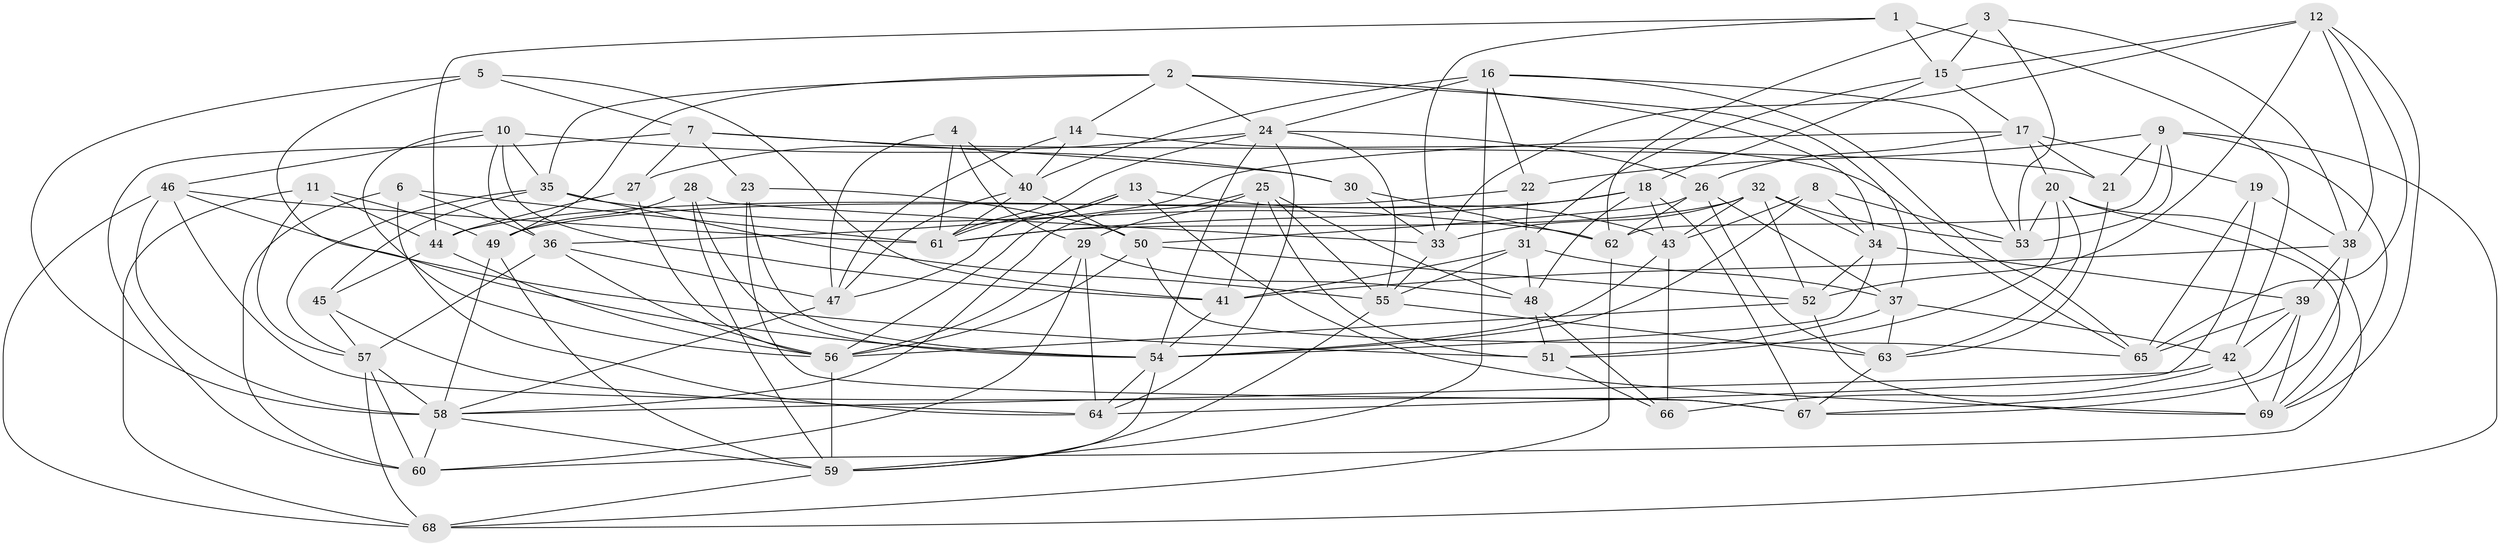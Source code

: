 // original degree distribution, {4: 1.0}
// Generated by graph-tools (version 1.1) at 2025/50/03/09/25 03:50:52]
// undirected, 69 vertices, 199 edges
graph export_dot {
graph [start="1"]
  node [color=gray90,style=filled];
  1;
  2;
  3;
  4;
  5;
  6;
  7;
  8;
  9;
  10;
  11;
  12;
  13;
  14;
  15;
  16;
  17;
  18;
  19;
  20;
  21;
  22;
  23;
  24;
  25;
  26;
  27;
  28;
  29;
  30;
  31;
  32;
  33;
  34;
  35;
  36;
  37;
  38;
  39;
  40;
  41;
  42;
  43;
  44;
  45;
  46;
  47;
  48;
  49;
  50;
  51;
  52;
  53;
  54;
  55;
  56;
  57;
  58;
  59;
  60;
  61;
  62;
  63;
  64;
  65;
  66;
  67;
  68;
  69;
  1 -- 15 [weight=1.0];
  1 -- 33 [weight=1.0];
  1 -- 42 [weight=1.0];
  1 -- 44 [weight=1.0];
  2 -- 14 [weight=1.0];
  2 -- 24 [weight=1.0];
  2 -- 34 [weight=1.0];
  2 -- 35 [weight=1.0];
  2 -- 37 [weight=1.0];
  2 -- 49 [weight=1.0];
  3 -- 15 [weight=1.0];
  3 -- 38 [weight=1.0];
  3 -- 53 [weight=1.0];
  3 -- 62 [weight=1.0];
  4 -- 29 [weight=1.0];
  4 -- 40 [weight=1.0];
  4 -- 47 [weight=1.0];
  4 -- 61 [weight=1.0];
  5 -- 7 [weight=1.0];
  5 -- 41 [weight=1.0];
  5 -- 54 [weight=1.0];
  5 -- 58 [weight=1.0];
  6 -- 36 [weight=1.0];
  6 -- 60 [weight=1.0];
  6 -- 61 [weight=1.0];
  6 -- 64 [weight=1.0];
  7 -- 21 [weight=1.0];
  7 -- 23 [weight=1.0];
  7 -- 27 [weight=1.0];
  7 -- 30 [weight=1.0];
  7 -- 60 [weight=1.0];
  8 -- 34 [weight=1.0];
  8 -- 43 [weight=1.0];
  8 -- 53 [weight=1.0];
  8 -- 54 [weight=1.0];
  9 -- 21 [weight=1.0];
  9 -- 22 [weight=1.0];
  9 -- 53 [weight=1.0];
  9 -- 62 [weight=1.0];
  9 -- 68 [weight=1.0];
  9 -- 69 [weight=1.0];
  10 -- 30 [weight=1.0];
  10 -- 35 [weight=1.0];
  10 -- 36 [weight=1.0];
  10 -- 41 [weight=1.0];
  10 -- 46 [weight=1.0];
  10 -- 56 [weight=1.0];
  11 -- 44 [weight=1.0];
  11 -- 49 [weight=1.0];
  11 -- 57 [weight=1.0];
  11 -- 68 [weight=1.0];
  12 -- 15 [weight=1.0];
  12 -- 33 [weight=1.0];
  12 -- 38 [weight=1.0];
  12 -- 52 [weight=1.0];
  12 -- 65 [weight=1.0];
  12 -- 69 [weight=1.0];
  13 -- 43 [weight=1.0];
  13 -- 47 [weight=1.0];
  13 -- 56 [weight=1.0];
  13 -- 61 [weight=1.0];
  13 -- 69 [weight=2.0];
  14 -- 40 [weight=1.0];
  14 -- 47 [weight=1.0];
  14 -- 65 [weight=1.0];
  15 -- 17 [weight=1.0];
  15 -- 18 [weight=1.0];
  15 -- 31 [weight=1.0];
  16 -- 22 [weight=1.0];
  16 -- 24 [weight=1.0];
  16 -- 40 [weight=1.0];
  16 -- 53 [weight=1.0];
  16 -- 59 [weight=1.0];
  16 -- 65 [weight=1.0];
  17 -- 19 [weight=1.0];
  17 -- 20 [weight=1.0];
  17 -- 21 [weight=1.0];
  17 -- 26 [weight=1.0];
  17 -- 36 [weight=1.0];
  18 -- 43 [weight=1.0];
  18 -- 44 [weight=1.0];
  18 -- 48 [weight=1.0];
  18 -- 61 [weight=1.0];
  18 -- 67 [weight=1.0];
  19 -- 38 [weight=1.0];
  19 -- 64 [weight=1.0];
  19 -- 65 [weight=1.0];
  20 -- 51 [weight=1.0];
  20 -- 53 [weight=1.0];
  20 -- 60 [weight=1.0];
  20 -- 63 [weight=1.0];
  20 -- 69 [weight=1.0];
  21 -- 63 [weight=1.0];
  22 -- 31 [weight=1.0];
  22 -- 49 [weight=1.0];
  23 -- 50 [weight=1.0];
  23 -- 54 [weight=1.0];
  23 -- 67 [weight=1.0];
  24 -- 26 [weight=1.0];
  24 -- 27 [weight=1.0];
  24 -- 54 [weight=1.0];
  24 -- 55 [weight=1.0];
  24 -- 61 [weight=1.0];
  24 -- 64 [weight=1.0];
  25 -- 29 [weight=1.0];
  25 -- 41 [weight=1.0];
  25 -- 48 [weight=1.0];
  25 -- 51 [weight=1.0];
  25 -- 55 [weight=1.0];
  25 -- 58 [weight=1.0];
  26 -- 37 [weight=1.0];
  26 -- 50 [weight=1.0];
  26 -- 62 [weight=1.0];
  26 -- 63 [weight=1.0];
  27 -- 44 [weight=1.0];
  27 -- 56 [weight=1.0];
  28 -- 33 [weight=1.0];
  28 -- 49 [weight=1.0];
  28 -- 54 [weight=1.0];
  28 -- 59 [weight=1.0];
  29 -- 48 [weight=1.0];
  29 -- 56 [weight=1.0];
  29 -- 60 [weight=1.0];
  29 -- 64 [weight=1.0];
  30 -- 33 [weight=1.0];
  30 -- 62 [weight=1.0];
  31 -- 37 [weight=1.0];
  31 -- 41 [weight=1.0];
  31 -- 48 [weight=1.0];
  31 -- 55 [weight=1.0];
  32 -- 33 [weight=1.0];
  32 -- 34 [weight=1.0];
  32 -- 43 [weight=1.0];
  32 -- 52 [weight=1.0];
  32 -- 53 [weight=1.0];
  32 -- 61 [weight=1.0];
  33 -- 55 [weight=1.0];
  34 -- 39 [weight=1.0];
  34 -- 52 [weight=1.0];
  34 -- 54 [weight=1.0];
  35 -- 45 [weight=1.0];
  35 -- 55 [weight=1.0];
  35 -- 57 [weight=1.0];
  35 -- 62 [weight=1.0];
  36 -- 47 [weight=1.0];
  36 -- 56 [weight=1.0];
  36 -- 57 [weight=1.0];
  37 -- 42 [weight=1.0];
  37 -- 51 [weight=1.0];
  37 -- 63 [weight=1.0];
  38 -- 39 [weight=1.0];
  38 -- 41 [weight=1.0];
  38 -- 67 [weight=1.0];
  39 -- 42 [weight=1.0];
  39 -- 65 [weight=1.0];
  39 -- 67 [weight=1.0];
  39 -- 69 [weight=1.0];
  40 -- 47 [weight=1.0];
  40 -- 50 [weight=1.0];
  40 -- 61 [weight=1.0];
  41 -- 54 [weight=1.0];
  42 -- 58 [weight=1.0];
  42 -- 66 [weight=1.0];
  42 -- 69 [weight=1.0];
  43 -- 54 [weight=1.0];
  43 -- 66 [weight=1.0];
  44 -- 45 [weight=1.0];
  44 -- 56 [weight=1.0];
  45 -- 57 [weight=1.0];
  45 -- 64 [weight=1.0];
  46 -- 51 [weight=1.0];
  46 -- 58 [weight=1.0];
  46 -- 61 [weight=1.0];
  46 -- 67 [weight=1.0];
  46 -- 68 [weight=1.0];
  47 -- 58 [weight=1.0];
  48 -- 51 [weight=1.0];
  48 -- 66 [weight=1.0];
  49 -- 58 [weight=1.0];
  49 -- 59 [weight=1.0];
  50 -- 52 [weight=1.0];
  50 -- 56 [weight=1.0];
  50 -- 65 [weight=1.0];
  51 -- 66 [weight=1.0];
  52 -- 56 [weight=1.0];
  52 -- 69 [weight=1.0];
  54 -- 59 [weight=1.0];
  54 -- 64 [weight=1.0];
  55 -- 59 [weight=2.0];
  55 -- 63 [weight=1.0];
  56 -- 59 [weight=2.0];
  57 -- 58 [weight=2.0];
  57 -- 60 [weight=1.0];
  57 -- 68 [weight=1.0];
  58 -- 59 [weight=1.0];
  58 -- 60 [weight=1.0];
  59 -- 68 [weight=1.0];
  62 -- 68 [weight=1.0];
  63 -- 67 [weight=1.0];
}
